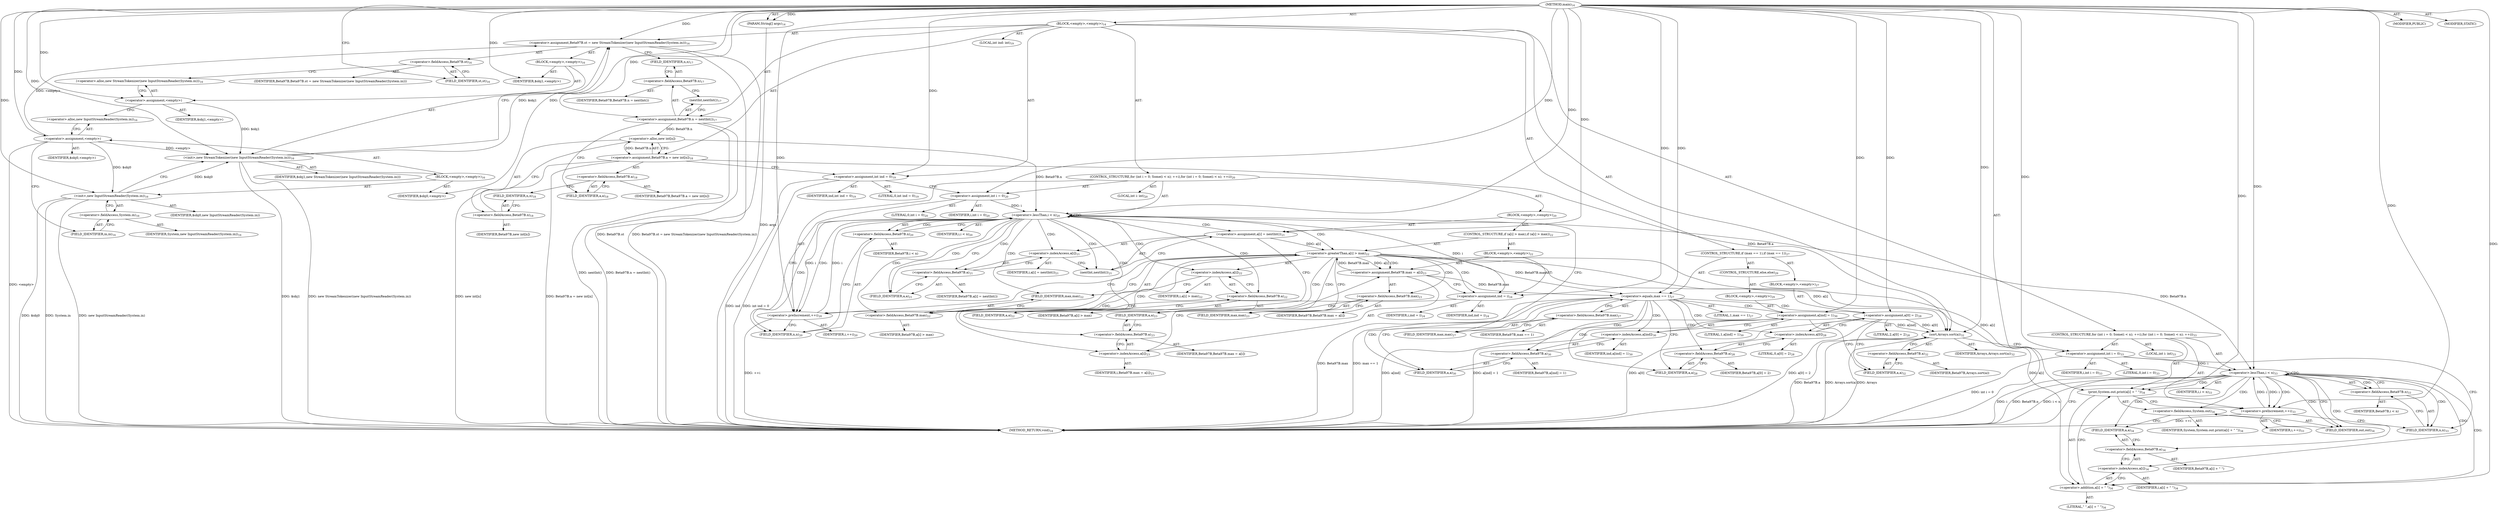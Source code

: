digraph "main" {  
"25" [label = <(METHOD,main)<SUB>14</SUB>> ]
"26" [label = <(PARAM,String[] args)<SUB>14</SUB>> ]
"27" [label = <(BLOCK,&lt;empty&gt;,&lt;empty&gt;)<SUB>14</SUB>> ]
"28" [label = <(&lt;operator&gt;.assignment,Beta97B.st = new StreamTokenizer(new InputStreamReader(System.in)))<SUB>16</SUB>> ]
"29" [label = <(&lt;operator&gt;.fieldAccess,Beta97B.st)<SUB>16</SUB>> ]
"30" [label = <(IDENTIFIER,Beta97B,Beta97B.st = new StreamTokenizer(new InputStreamReader(System.in)))> ]
"31" [label = <(FIELD_IDENTIFIER,st,st)<SUB>16</SUB>> ]
"32" [label = <(BLOCK,&lt;empty&gt;,&lt;empty&gt;)<SUB>16</SUB>> ]
"33" [label = <(&lt;operator&gt;.assignment,&lt;empty&gt;)> ]
"34" [label = <(IDENTIFIER,$obj1,&lt;empty&gt;)> ]
"35" [label = <(&lt;operator&gt;.alloc,new StreamTokenizer(new InputStreamReader(System.in)))<SUB>16</SUB>> ]
"36" [label = <(&lt;init&gt;,new StreamTokenizer(new InputStreamReader(System.in)))<SUB>16</SUB>> ]
"37" [label = <(IDENTIFIER,$obj1,new StreamTokenizer(new InputStreamReader(System.in)))> ]
"38" [label = <(BLOCK,&lt;empty&gt;,&lt;empty&gt;)<SUB>16</SUB>> ]
"39" [label = <(&lt;operator&gt;.assignment,&lt;empty&gt;)> ]
"40" [label = <(IDENTIFIER,$obj0,&lt;empty&gt;)> ]
"41" [label = <(&lt;operator&gt;.alloc,new InputStreamReader(System.in))<SUB>16</SUB>> ]
"42" [label = <(&lt;init&gt;,new InputStreamReader(System.in))<SUB>16</SUB>> ]
"43" [label = <(IDENTIFIER,$obj0,new InputStreamReader(System.in))> ]
"44" [label = <(&lt;operator&gt;.fieldAccess,System.in)<SUB>16</SUB>> ]
"45" [label = <(IDENTIFIER,System,new InputStreamReader(System.in))<SUB>16</SUB>> ]
"46" [label = <(FIELD_IDENTIFIER,in,in)<SUB>16</SUB>> ]
"47" [label = <(IDENTIFIER,$obj0,&lt;empty&gt;)> ]
"48" [label = <(IDENTIFIER,$obj1,&lt;empty&gt;)> ]
"49" [label = <(&lt;operator&gt;.assignment,Beta97B.n = nextInt())<SUB>17</SUB>> ]
"50" [label = <(&lt;operator&gt;.fieldAccess,Beta97B.n)<SUB>17</SUB>> ]
"51" [label = <(IDENTIFIER,Beta97B,Beta97B.n = nextInt())> ]
"52" [label = <(FIELD_IDENTIFIER,n,n)<SUB>17</SUB>> ]
"53" [label = <(nextInt,nextInt())<SUB>17</SUB>> ]
"54" [label = <(&lt;operator&gt;.assignment,Beta97B.a = new int[n])<SUB>18</SUB>> ]
"55" [label = <(&lt;operator&gt;.fieldAccess,Beta97B.a)<SUB>18</SUB>> ]
"56" [label = <(IDENTIFIER,Beta97B,Beta97B.a = new int[n])> ]
"57" [label = <(FIELD_IDENTIFIER,a,a)<SUB>18</SUB>> ]
"58" [label = <(&lt;operator&gt;.alloc,new int[n])> ]
"59" [label = <(&lt;operator&gt;.fieldAccess,Beta97B.n)<SUB>18</SUB>> ]
"60" [label = <(IDENTIFIER,Beta97B,new int[n])> ]
"61" [label = <(FIELD_IDENTIFIER,n,n)<SUB>18</SUB>> ]
"62" [label = <(LOCAL,int ind: int)<SUB>19</SUB>> ]
"63" [label = <(&lt;operator&gt;.assignment,int ind = 0)<SUB>19</SUB>> ]
"64" [label = <(IDENTIFIER,ind,int ind = 0)<SUB>19</SUB>> ]
"65" [label = <(LITERAL,0,int ind = 0)<SUB>19</SUB>> ]
"66" [label = <(CONTROL_STRUCTURE,for (int i = 0; Some(i &lt; n); ++i),for (int i = 0; Some(i &lt; n); ++i))<SUB>20</SUB>> ]
"67" [label = <(LOCAL,int i: int)<SUB>20</SUB>> ]
"68" [label = <(&lt;operator&gt;.assignment,int i = 0)<SUB>20</SUB>> ]
"69" [label = <(IDENTIFIER,i,int i = 0)<SUB>20</SUB>> ]
"70" [label = <(LITERAL,0,int i = 0)<SUB>20</SUB>> ]
"71" [label = <(&lt;operator&gt;.lessThan,i &lt; n)<SUB>20</SUB>> ]
"72" [label = <(IDENTIFIER,i,i &lt; n)<SUB>20</SUB>> ]
"73" [label = <(&lt;operator&gt;.fieldAccess,Beta97B.n)<SUB>20</SUB>> ]
"74" [label = <(IDENTIFIER,Beta97B,i &lt; n)> ]
"75" [label = <(FIELD_IDENTIFIER,n,n)<SUB>20</SUB>> ]
"76" [label = <(&lt;operator&gt;.preIncrement,++i)<SUB>20</SUB>> ]
"77" [label = <(IDENTIFIER,i,++i)<SUB>20</SUB>> ]
"78" [label = <(BLOCK,&lt;empty&gt;,&lt;empty&gt;)<SUB>20</SUB>> ]
"79" [label = <(&lt;operator&gt;.assignment,a[i] = nextInt())<SUB>21</SUB>> ]
"80" [label = <(&lt;operator&gt;.indexAccess,a[i])<SUB>21</SUB>> ]
"81" [label = <(&lt;operator&gt;.fieldAccess,Beta97B.a)<SUB>21</SUB>> ]
"82" [label = <(IDENTIFIER,Beta97B,a[i] = nextInt())> ]
"83" [label = <(FIELD_IDENTIFIER,a,a)<SUB>21</SUB>> ]
"84" [label = <(IDENTIFIER,i,a[i] = nextInt())<SUB>21</SUB>> ]
"85" [label = <(nextInt,nextInt())<SUB>21</SUB>> ]
"86" [label = <(CONTROL_STRUCTURE,if (a[i] &gt; max),if (a[i] &gt; max))<SUB>22</SUB>> ]
"87" [label = <(&lt;operator&gt;.greaterThan,a[i] &gt; max)<SUB>22</SUB>> ]
"88" [label = <(&lt;operator&gt;.indexAccess,a[i])<SUB>22</SUB>> ]
"89" [label = <(&lt;operator&gt;.fieldAccess,Beta97B.a)<SUB>22</SUB>> ]
"90" [label = <(IDENTIFIER,Beta97B,a[i] &gt; max)> ]
"91" [label = <(FIELD_IDENTIFIER,a,a)<SUB>22</SUB>> ]
"92" [label = <(IDENTIFIER,i,a[i] &gt; max)<SUB>22</SUB>> ]
"93" [label = <(&lt;operator&gt;.fieldAccess,Beta97B.max)<SUB>22</SUB>> ]
"94" [label = <(IDENTIFIER,Beta97B,a[i] &gt; max)> ]
"95" [label = <(FIELD_IDENTIFIER,max,max)<SUB>22</SUB>> ]
"96" [label = <(BLOCK,&lt;empty&gt;,&lt;empty&gt;)<SUB>22</SUB>> ]
"97" [label = <(&lt;operator&gt;.assignment,Beta97B.max = a[i])<SUB>23</SUB>> ]
"98" [label = <(&lt;operator&gt;.fieldAccess,Beta97B.max)<SUB>23</SUB>> ]
"99" [label = <(IDENTIFIER,Beta97B,Beta97B.max = a[i])> ]
"100" [label = <(FIELD_IDENTIFIER,max,max)<SUB>23</SUB>> ]
"101" [label = <(&lt;operator&gt;.indexAccess,a[i])<SUB>23</SUB>> ]
"102" [label = <(&lt;operator&gt;.fieldAccess,Beta97B.a)<SUB>23</SUB>> ]
"103" [label = <(IDENTIFIER,Beta97B,Beta97B.max = a[i])> ]
"104" [label = <(FIELD_IDENTIFIER,a,a)<SUB>23</SUB>> ]
"105" [label = <(IDENTIFIER,i,Beta97B.max = a[i])<SUB>23</SUB>> ]
"106" [label = <(&lt;operator&gt;.assignment,ind = i)<SUB>24</SUB>> ]
"107" [label = <(IDENTIFIER,ind,ind = i)<SUB>24</SUB>> ]
"108" [label = <(IDENTIFIER,i,ind = i)<SUB>24</SUB>> ]
"109" [label = <(CONTROL_STRUCTURE,if (max == 1),if (max == 1))<SUB>27</SUB>> ]
"110" [label = <(&lt;operator&gt;.equals,max == 1)<SUB>27</SUB>> ]
"111" [label = <(&lt;operator&gt;.fieldAccess,Beta97B.max)<SUB>27</SUB>> ]
"112" [label = <(IDENTIFIER,Beta97B,max == 1)> ]
"113" [label = <(FIELD_IDENTIFIER,max,max)<SUB>27</SUB>> ]
"114" [label = <(LITERAL,1,max == 1)<SUB>27</SUB>> ]
"115" [label = <(BLOCK,&lt;empty&gt;,&lt;empty&gt;)<SUB>27</SUB>> ]
"116" [label = <(&lt;operator&gt;.assignment,a[0] = 2)<SUB>28</SUB>> ]
"117" [label = <(&lt;operator&gt;.indexAccess,a[0])<SUB>28</SUB>> ]
"118" [label = <(&lt;operator&gt;.fieldAccess,Beta97B.a)<SUB>28</SUB>> ]
"119" [label = <(IDENTIFIER,Beta97B,a[0] = 2)> ]
"120" [label = <(FIELD_IDENTIFIER,a,a)<SUB>28</SUB>> ]
"121" [label = <(LITERAL,0,a[0] = 2)<SUB>28</SUB>> ]
"122" [label = <(LITERAL,2,a[0] = 2)<SUB>28</SUB>> ]
"123" [label = <(CONTROL_STRUCTURE,else,else)<SUB>29</SUB>> ]
"124" [label = <(BLOCK,&lt;empty&gt;,&lt;empty&gt;)<SUB>29</SUB>> ]
"125" [label = <(&lt;operator&gt;.assignment,a[ind] = 1)<SUB>30</SUB>> ]
"126" [label = <(&lt;operator&gt;.indexAccess,a[ind])<SUB>30</SUB>> ]
"127" [label = <(&lt;operator&gt;.fieldAccess,Beta97B.a)<SUB>30</SUB>> ]
"128" [label = <(IDENTIFIER,Beta97B,a[ind] = 1)> ]
"129" [label = <(FIELD_IDENTIFIER,a,a)<SUB>30</SUB>> ]
"130" [label = <(IDENTIFIER,ind,a[ind] = 1)<SUB>30</SUB>> ]
"131" [label = <(LITERAL,1,a[ind] = 1)<SUB>30</SUB>> ]
"132" [label = <(sort,Arrays.sort(a))<SUB>32</SUB>> ]
"133" [label = <(IDENTIFIER,Arrays,Arrays.sort(a))<SUB>32</SUB>> ]
"134" [label = <(&lt;operator&gt;.fieldAccess,Beta97B.a)<SUB>32</SUB>> ]
"135" [label = <(IDENTIFIER,Beta97B,Arrays.sort(a))> ]
"136" [label = <(FIELD_IDENTIFIER,a,a)<SUB>32</SUB>> ]
"137" [label = <(CONTROL_STRUCTURE,for (int i = 0; Some(i &lt; n); ++i),for (int i = 0; Some(i &lt; n); ++i))<SUB>33</SUB>> ]
"138" [label = <(LOCAL,int i: int)<SUB>33</SUB>> ]
"139" [label = <(&lt;operator&gt;.assignment,int i = 0)<SUB>33</SUB>> ]
"140" [label = <(IDENTIFIER,i,int i = 0)<SUB>33</SUB>> ]
"141" [label = <(LITERAL,0,int i = 0)<SUB>33</SUB>> ]
"142" [label = <(&lt;operator&gt;.lessThan,i &lt; n)<SUB>33</SUB>> ]
"143" [label = <(IDENTIFIER,i,i &lt; n)<SUB>33</SUB>> ]
"144" [label = <(&lt;operator&gt;.fieldAccess,Beta97B.n)<SUB>33</SUB>> ]
"145" [label = <(IDENTIFIER,Beta97B,i &lt; n)> ]
"146" [label = <(FIELD_IDENTIFIER,n,n)<SUB>33</SUB>> ]
"147" [label = <(&lt;operator&gt;.preIncrement,++i)<SUB>33</SUB>> ]
"148" [label = <(IDENTIFIER,i,++i)<SUB>33</SUB>> ]
"149" [label = <(print,System.out.print(a[i] + &quot; &quot;))<SUB>34</SUB>> ]
"150" [label = <(&lt;operator&gt;.fieldAccess,System.out)<SUB>34</SUB>> ]
"151" [label = <(IDENTIFIER,System,System.out.print(a[i] + &quot; &quot;))<SUB>34</SUB>> ]
"152" [label = <(FIELD_IDENTIFIER,out,out)<SUB>34</SUB>> ]
"153" [label = <(&lt;operator&gt;.addition,a[i] + &quot; &quot;)<SUB>34</SUB>> ]
"154" [label = <(&lt;operator&gt;.indexAccess,a[i])<SUB>34</SUB>> ]
"155" [label = <(&lt;operator&gt;.fieldAccess,Beta97B.a)<SUB>34</SUB>> ]
"156" [label = <(IDENTIFIER,Beta97B,a[i] + &quot; &quot;)> ]
"157" [label = <(FIELD_IDENTIFIER,a,a)<SUB>34</SUB>> ]
"158" [label = <(IDENTIFIER,i,a[i] + &quot; &quot;)<SUB>34</SUB>> ]
"159" [label = <(LITERAL,&quot; &quot;,a[i] + &quot; &quot;)<SUB>34</SUB>> ]
"160" [label = <(MODIFIER,PUBLIC)> ]
"161" [label = <(MODIFIER,STATIC)> ]
"162" [label = <(METHOD_RETURN,void)<SUB>14</SUB>> ]
  "25" -> "26"  [ label = "AST: "] 
  "25" -> "27"  [ label = "AST: "] 
  "25" -> "160"  [ label = "AST: "] 
  "25" -> "161"  [ label = "AST: "] 
  "25" -> "162"  [ label = "AST: "] 
  "27" -> "28"  [ label = "AST: "] 
  "27" -> "49"  [ label = "AST: "] 
  "27" -> "54"  [ label = "AST: "] 
  "27" -> "62"  [ label = "AST: "] 
  "27" -> "63"  [ label = "AST: "] 
  "27" -> "66"  [ label = "AST: "] 
  "27" -> "109"  [ label = "AST: "] 
  "27" -> "132"  [ label = "AST: "] 
  "27" -> "137"  [ label = "AST: "] 
  "28" -> "29"  [ label = "AST: "] 
  "28" -> "32"  [ label = "AST: "] 
  "29" -> "30"  [ label = "AST: "] 
  "29" -> "31"  [ label = "AST: "] 
  "32" -> "33"  [ label = "AST: "] 
  "32" -> "36"  [ label = "AST: "] 
  "32" -> "48"  [ label = "AST: "] 
  "33" -> "34"  [ label = "AST: "] 
  "33" -> "35"  [ label = "AST: "] 
  "36" -> "37"  [ label = "AST: "] 
  "36" -> "38"  [ label = "AST: "] 
  "38" -> "39"  [ label = "AST: "] 
  "38" -> "42"  [ label = "AST: "] 
  "38" -> "47"  [ label = "AST: "] 
  "39" -> "40"  [ label = "AST: "] 
  "39" -> "41"  [ label = "AST: "] 
  "42" -> "43"  [ label = "AST: "] 
  "42" -> "44"  [ label = "AST: "] 
  "44" -> "45"  [ label = "AST: "] 
  "44" -> "46"  [ label = "AST: "] 
  "49" -> "50"  [ label = "AST: "] 
  "49" -> "53"  [ label = "AST: "] 
  "50" -> "51"  [ label = "AST: "] 
  "50" -> "52"  [ label = "AST: "] 
  "54" -> "55"  [ label = "AST: "] 
  "54" -> "58"  [ label = "AST: "] 
  "55" -> "56"  [ label = "AST: "] 
  "55" -> "57"  [ label = "AST: "] 
  "58" -> "59"  [ label = "AST: "] 
  "59" -> "60"  [ label = "AST: "] 
  "59" -> "61"  [ label = "AST: "] 
  "63" -> "64"  [ label = "AST: "] 
  "63" -> "65"  [ label = "AST: "] 
  "66" -> "67"  [ label = "AST: "] 
  "66" -> "68"  [ label = "AST: "] 
  "66" -> "71"  [ label = "AST: "] 
  "66" -> "76"  [ label = "AST: "] 
  "66" -> "78"  [ label = "AST: "] 
  "68" -> "69"  [ label = "AST: "] 
  "68" -> "70"  [ label = "AST: "] 
  "71" -> "72"  [ label = "AST: "] 
  "71" -> "73"  [ label = "AST: "] 
  "73" -> "74"  [ label = "AST: "] 
  "73" -> "75"  [ label = "AST: "] 
  "76" -> "77"  [ label = "AST: "] 
  "78" -> "79"  [ label = "AST: "] 
  "78" -> "86"  [ label = "AST: "] 
  "79" -> "80"  [ label = "AST: "] 
  "79" -> "85"  [ label = "AST: "] 
  "80" -> "81"  [ label = "AST: "] 
  "80" -> "84"  [ label = "AST: "] 
  "81" -> "82"  [ label = "AST: "] 
  "81" -> "83"  [ label = "AST: "] 
  "86" -> "87"  [ label = "AST: "] 
  "86" -> "96"  [ label = "AST: "] 
  "87" -> "88"  [ label = "AST: "] 
  "87" -> "93"  [ label = "AST: "] 
  "88" -> "89"  [ label = "AST: "] 
  "88" -> "92"  [ label = "AST: "] 
  "89" -> "90"  [ label = "AST: "] 
  "89" -> "91"  [ label = "AST: "] 
  "93" -> "94"  [ label = "AST: "] 
  "93" -> "95"  [ label = "AST: "] 
  "96" -> "97"  [ label = "AST: "] 
  "96" -> "106"  [ label = "AST: "] 
  "97" -> "98"  [ label = "AST: "] 
  "97" -> "101"  [ label = "AST: "] 
  "98" -> "99"  [ label = "AST: "] 
  "98" -> "100"  [ label = "AST: "] 
  "101" -> "102"  [ label = "AST: "] 
  "101" -> "105"  [ label = "AST: "] 
  "102" -> "103"  [ label = "AST: "] 
  "102" -> "104"  [ label = "AST: "] 
  "106" -> "107"  [ label = "AST: "] 
  "106" -> "108"  [ label = "AST: "] 
  "109" -> "110"  [ label = "AST: "] 
  "109" -> "115"  [ label = "AST: "] 
  "109" -> "123"  [ label = "AST: "] 
  "110" -> "111"  [ label = "AST: "] 
  "110" -> "114"  [ label = "AST: "] 
  "111" -> "112"  [ label = "AST: "] 
  "111" -> "113"  [ label = "AST: "] 
  "115" -> "116"  [ label = "AST: "] 
  "116" -> "117"  [ label = "AST: "] 
  "116" -> "122"  [ label = "AST: "] 
  "117" -> "118"  [ label = "AST: "] 
  "117" -> "121"  [ label = "AST: "] 
  "118" -> "119"  [ label = "AST: "] 
  "118" -> "120"  [ label = "AST: "] 
  "123" -> "124"  [ label = "AST: "] 
  "124" -> "125"  [ label = "AST: "] 
  "125" -> "126"  [ label = "AST: "] 
  "125" -> "131"  [ label = "AST: "] 
  "126" -> "127"  [ label = "AST: "] 
  "126" -> "130"  [ label = "AST: "] 
  "127" -> "128"  [ label = "AST: "] 
  "127" -> "129"  [ label = "AST: "] 
  "132" -> "133"  [ label = "AST: "] 
  "132" -> "134"  [ label = "AST: "] 
  "134" -> "135"  [ label = "AST: "] 
  "134" -> "136"  [ label = "AST: "] 
  "137" -> "138"  [ label = "AST: "] 
  "137" -> "139"  [ label = "AST: "] 
  "137" -> "142"  [ label = "AST: "] 
  "137" -> "147"  [ label = "AST: "] 
  "137" -> "149"  [ label = "AST: "] 
  "139" -> "140"  [ label = "AST: "] 
  "139" -> "141"  [ label = "AST: "] 
  "142" -> "143"  [ label = "AST: "] 
  "142" -> "144"  [ label = "AST: "] 
  "144" -> "145"  [ label = "AST: "] 
  "144" -> "146"  [ label = "AST: "] 
  "147" -> "148"  [ label = "AST: "] 
  "149" -> "150"  [ label = "AST: "] 
  "149" -> "153"  [ label = "AST: "] 
  "150" -> "151"  [ label = "AST: "] 
  "150" -> "152"  [ label = "AST: "] 
  "153" -> "154"  [ label = "AST: "] 
  "153" -> "159"  [ label = "AST: "] 
  "154" -> "155"  [ label = "AST: "] 
  "154" -> "158"  [ label = "AST: "] 
  "155" -> "156"  [ label = "AST: "] 
  "155" -> "157"  [ label = "AST: "] 
  "28" -> "52"  [ label = "CFG: "] 
  "49" -> "57"  [ label = "CFG: "] 
  "54" -> "63"  [ label = "CFG: "] 
  "63" -> "68"  [ label = "CFG: "] 
  "132" -> "139"  [ label = "CFG: "] 
  "29" -> "35"  [ label = "CFG: "] 
  "50" -> "53"  [ label = "CFG: "] 
  "53" -> "49"  [ label = "CFG: "] 
  "55" -> "61"  [ label = "CFG: "] 
  "58" -> "54"  [ label = "CFG: "] 
  "68" -> "75"  [ label = "CFG: "] 
  "71" -> "83"  [ label = "CFG: "] 
  "71" -> "113"  [ label = "CFG: "] 
  "76" -> "75"  [ label = "CFG: "] 
  "110" -> "120"  [ label = "CFG: "] 
  "110" -> "129"  [ label = "CFG: "] 
  "134" -> "132"  [ label = "CFG: "] 
  "139" -> "146"  [ label = "CFG: "] 
  "142" -> "162"  [ label = "CFG: "] 
  "142" -> "152"  [ label = "CFG: "] 
  "147" -> "146"  [ label = "CFG: "] 
  "149" -> "147"  [ label = "CFG: "] 
  "31" -> "29"  [ label = "CFG: "] 
  "33" -> "41"  [ label = "CFG: "] 
  "36" -> "28"  [ label = "CFG: "] 
  "52" -> "50"  [ label = "CFG: "] 
  "57" -> "55"  [ label = "CFG: "] 
  "59" -> "58"  [ label = "CFG: "] 
  "73" -> "71"  [ label = "CFG: "] 
  "79" -> "91"  [ label = "CFG: "] 
  "111" -> "110"  [ label = "CFG: "] 
  "116" -> "136"  [ label = "CFG: "] 
  "136" -> "134"  [ label = "CFG: "] 
  "144" -> "142"  [ label = "CFG: "] 
  "150" -> "157"  [ label = "CFG: "] 
  "153" -> "149"  [ label = "CFG: "] 
  "35" -> "33"  [ label = "CFG: "] 
  "61" -> "59"  [ label = "CFG: "] 
  "75" -> "73"  [ label = "CFG: "] 
  "80" -> "85"  [ label = "CFG: "] 
  "85" -> "79"  [ label = "CFG: "] 
  "87" -> "100"  [ label = "CFG: "] 
  "87" -> "76"  [ label = "CFG: "] 
  "113" -> "111"  [ label = "CFG: "] 
  "117" -> "116"  [ label = "CFG: "] 
  "125" -> "136"  [ label = "CFG: "] 
  "146" -> "144"  [ label = "CFG: "] 
  "152" -> "150"  [ label = "CFG: "] 
  "154" -> "153"  [ label = "CFG: "] 
  "39" -> "46"  [ label = "CFG: "] 
  "42" -> "36"  [ label = "CFG: "] 
  "81" -> "80"  [ label = "CFG: "] 
  "88" -> "95"  [ label = "CFG: "] 
  "93" -> "87"  [ label = "CFG: "] 
  "97" -> "106"  [ label = "CFG: "] 
  "106" -> "76"  [ label = "CFG: "] 
  "118" -> "117"  [ label = "CFG: "] 
  "126" -> "125"  [ label = "CFG: "] 
  "155" -> "154"  [ label = "CFG: "] 
  "41" -> "39"  [ label = "CFG: "] 
  "44" -> "42"  [ label = "CFG: "] 
  "83" -> "81"  [ label = "CFG: "] 
  "89" -> "88"  [ label = "CFG: "] 
  "95" -> "93"  [ label = "CFG: "] 
  "98" -> "104"  [ label = "CFG: "] 
  "101" -> "97"  [ label = "CFG: "] 
  "120" -> "118"  [ label = "CFG: "] 
  "127" -> "126"  [ label = "CFG: "] 
  "157" -> "155"  [ label = "CFG: "] 
  "46" -> "44"  [ label = "CFG: "] 
  "91" -> "89"  [ label = "CFG: "] 
  "100" -> "98"  [ label = "CFG: "] 
  "102" -> "101"  [ label = "CFG: "] 
  "129" -> "127"  [ label = "CFG: "] 
  "104" -> "102"  [ label = "CFG: "] 
  "25" -> "31"  [ label = "CFG: "] 
  "26" -> "162"  [ label = "DDG: args"] 
  "28" -> "162"  [ label = "DDG: Beta97B.st"] 
  "36" -> "162"  [ label = "DDG: $obj1"] 
  "39" -> "162"  [ label = "DDG: &lt;empty&gt;"] 
  "42" -> "162"  [ label = "DDG: $obj0"] 
  "42" -> "162"  [ label = "DDG: System.in"] 
  "42" -> "162"  [ label = "DDG: new InputStreamReader(System.in)"] 
  "36" -> "162"  [ label = "DDG: new StreamTokenizer(new InputStreamReader(System.in))"] 
  "28" -> "162"  [ label = "DDG: Beta97B.st = new StreamTokenizer(new InputStreamReader(System.in))"] 
  "49" -> "162"  [ label = "DDG: nextInt()"] 
  "49" -> "162"  [ label = "DDG: Beta97B.n = nextInt()"] 
  "54" -> "162"  [ label = "DDG: new int[n]"] 
  "54" -> "162"  [ label = "DDG: Beta97B.a = new int[n]"] 
  "63" -> "162"  [ label = "DDG: ind"] 
  "63" -> "162"  [ label = "DDG: int ind = 0"] 
  "110" -> "162"  [ label = "DDG: Beta97B.max"] 
  "110" -> "162"  [ label = "DDG: max == 1"] 
  "125" -> "162"  [ label = "DDG: a[ind]"] 
  "125" -> "162"  [ label = "DDG: a[ind] = 1"] 
  "116" -> "162"  [ label = "DDG: a[0]"] 
  "116" -> "162"  [ label = "DDG: a[0] = 2"] 
  "132" -> "162"  [ label = "DDG: Beta97B.a"] 
  "132" -> "162"  [ label = "DDG: Arrays.sort(a)"] 
  "139" -> "162"  [ label = "DDG: int i = 0"] 
  "142" -> "162"  [ label = "DDG: i"] 
  "142" -> "162"  [ label = "DDG: Beta97B.n"] 
  "142" -> "162"  [ label = "DDG: i &lt; n"] 
  "147" -> "162"  [ label = "DDG: ++i"] 
  "76" -> "162"  [ label = "DDG: ++i"] 
  "132" -> "162"  [ label = "DDG: Arrays"] 
  "25" -> "26"  [ label = "DDG: "] 
  "39" -> "28"  [ label = "DDG: &lt;empty&gt;"] 
  "36" -> "28"  [ label = "DDG: $obj1"] 
  "25" -> "28"  [ label = "DDG: "] 
  "25" -> "49"  [ label = "DDG: "] 
  "58" -> "54"  [ label = "DDG: Beta97B.n"] 
  "25" -> "63"  [ label = "DDG: "] 
  "25" -> "68"  [ label = "DDG: "] 
  "25" -> "132"  [ label = "DDG: "] 
  "54" -> "132"  [ label = "DDG: Beta97B.a"] 
  "125" -> "132"  [ label = "DDG: a[ind]"] 
  "116" -> "132"  [ label = "DDG: a[0]"] 
  "87" -> "132"  [ label = "DDG: a[i]"] 
  "25" -> "139"  [ label = "DDG: "] 
  "25" -> "33"  [ label = "DDG: "] 
  "25" -> "48"  [ label = "DDG: "] 
  "49" -> "58"  [ label = "DDG: Beta97B.n"] 
  "68" -> "71"  [ label = "DDG: i"] 
  "76" -> "71"  [ label = "DDG: i"] 
  "25" -> "71"  [ label = "DDG: "] 
  "58" -> "71"  [ label = "DDG: Beta97B.n"] 
  "71" -> "76"  [ label = "DDG: i"] 
  "25" -> "76"  [ label = "DDG: "] 
  "25" -> "79"  [ label = "DDG: "] 
  "87" -> "110"  [ label = "DDG: Beta97B.max"] 
  "97" -> "110"  [ label = "DDG: Beta97B.max"] 
  "25" -> "110"  [ label = "DDG: "] 
  "25" -> "116"  [ label = "DDG: "] 
  "139" -> "142"  [ label = "DDG: i"] 
  "147" -> "142"  [ label = "DDG: i"] 
  "25" -> "142"  [ label = "DDG: "] 
  "71" -> "142"  [ label = "DDG: Beta97B.n"] 
  "142" -> "147"  [ label = "DDG: i"] 
  "25" -> "147"  [ label = "DDG: "] 
  "87" -> "149"  [ label = "DDG: a[i]"] 
  "25" -> "149"  [ label = "DDG: "] 
  "33" -> "36"  [ label = "DDG: $obj1"] 
  "25" -> "36"  [ label = "DDG: "] 
  "39" -> "36"  [ label = "DDG: &lt;empty&gt;"] 
  "42" -> "36"  [ label = "DDG: $obj0"] 
  "25" -> "125"  [ label = "DDG: "] 
  "87" -> "153"  [ label = "DDG: a[i]"] 
  "25" -> "153"  [ label = "DDG: "] 
  "25" -> "39"  [ label = "DDG: "] 
  "25" -> "47"  [ label = "DDG: "] 
  "79" -> "87"  [ label = "DDG: a[i]"] 
  "97" -> "87"  [ label = "DDG: Beta97B.max"] 
  "87" -> "97"  [ label = "DDG: a[i]"] 
  "71" -> "106"  [ label = "DDG: i"] 
  "25" -> "106"  [ label = "DDG: "] 
  "39" -> "42"  [ label = "DDG: $obj0"] 
  "25" -> "42"  [ label = "DDG: "] 
  "71" -> "73"  [ label = "CDG: "] 
  "71" -> "89"  [ label = "CDG: "] 
  "71" -> "75"  [ label = "CDG: "] 
  "71" -> "81"  [ label = "CDG: "] 
  "71" -> "85"  [ label = "CDG: "] 
  "71" -> "95"  [ label = "CDG: "] 
  "71" -> "76"  [ label = "CDG: "] 
  "71" -> "87"  [ label = "CDG: "] 
  "71" -> "91"  [ label = "CDG: "] 
  "71" -> "93"  [ label = "CDG: "] 
  "71" -> "79"  [ label = "CDG: "] 
  "71" -> "80"  [ label = "CDG: "] 
  "71" -> "83"  [ label = "CDG: "] 
  "71" -> "71"  [ label = "CDG: "] 
  "71" -> "88"  [ label = "CDG: "] 
  "110" -> "120"  [ label = "CDG: "] 
  "110" -> "116"  [ label = "CDG: "] 
  "110" -> "129"  [ label = "CDG: "] 
  "110" -> "126"  [ label = "CDG: "] 
  "110" -> "118"  [ label = "CDG: "] 
  "110" -> "117"  [ label = "CDG: "] 
  "110" -> "127"  [ label = "CDG: "] 
  "110" -> "125"  [ label = "CDG: "] 
  "142" -> "154"  [ label = "CDG: "] 
  "142" -> "146"  [ label = "CDG: "] 
  "142" -> "149"  [ label = "CDG: "] 
  "142" -> "142"  [ label = "CDG: "] 
  "142" -> "150"  [ label = "CDG: "] 
  "142" -> "153"  [ label = "CDG: "] 
  "142" -> "157"  [ label = "CDG: "] 
  "142" -> "144"  [ label = "CDG: "] 
  "142" -> "152"  [ label = "CDG: "] 
  "142" -> "147"  [ label = "CDG: "] 
  "142" -> "155"  [ label = "CDG: "] 
  "87" -> "98"  [ label = "CDG: "] 
  "87" -> "102"  [ label = "CDG: "] 
  "87" -> "104"  [ label = "CDG: "] 
  "87" -> "106"  [ label = "CDG: "] 
  "87" -> "97"  [ label = "CDG: "] 
  "87" -> "101"  [ label = "CDG: "] 
  "87" -> "100"  [ label = "CDG: "] 
}
